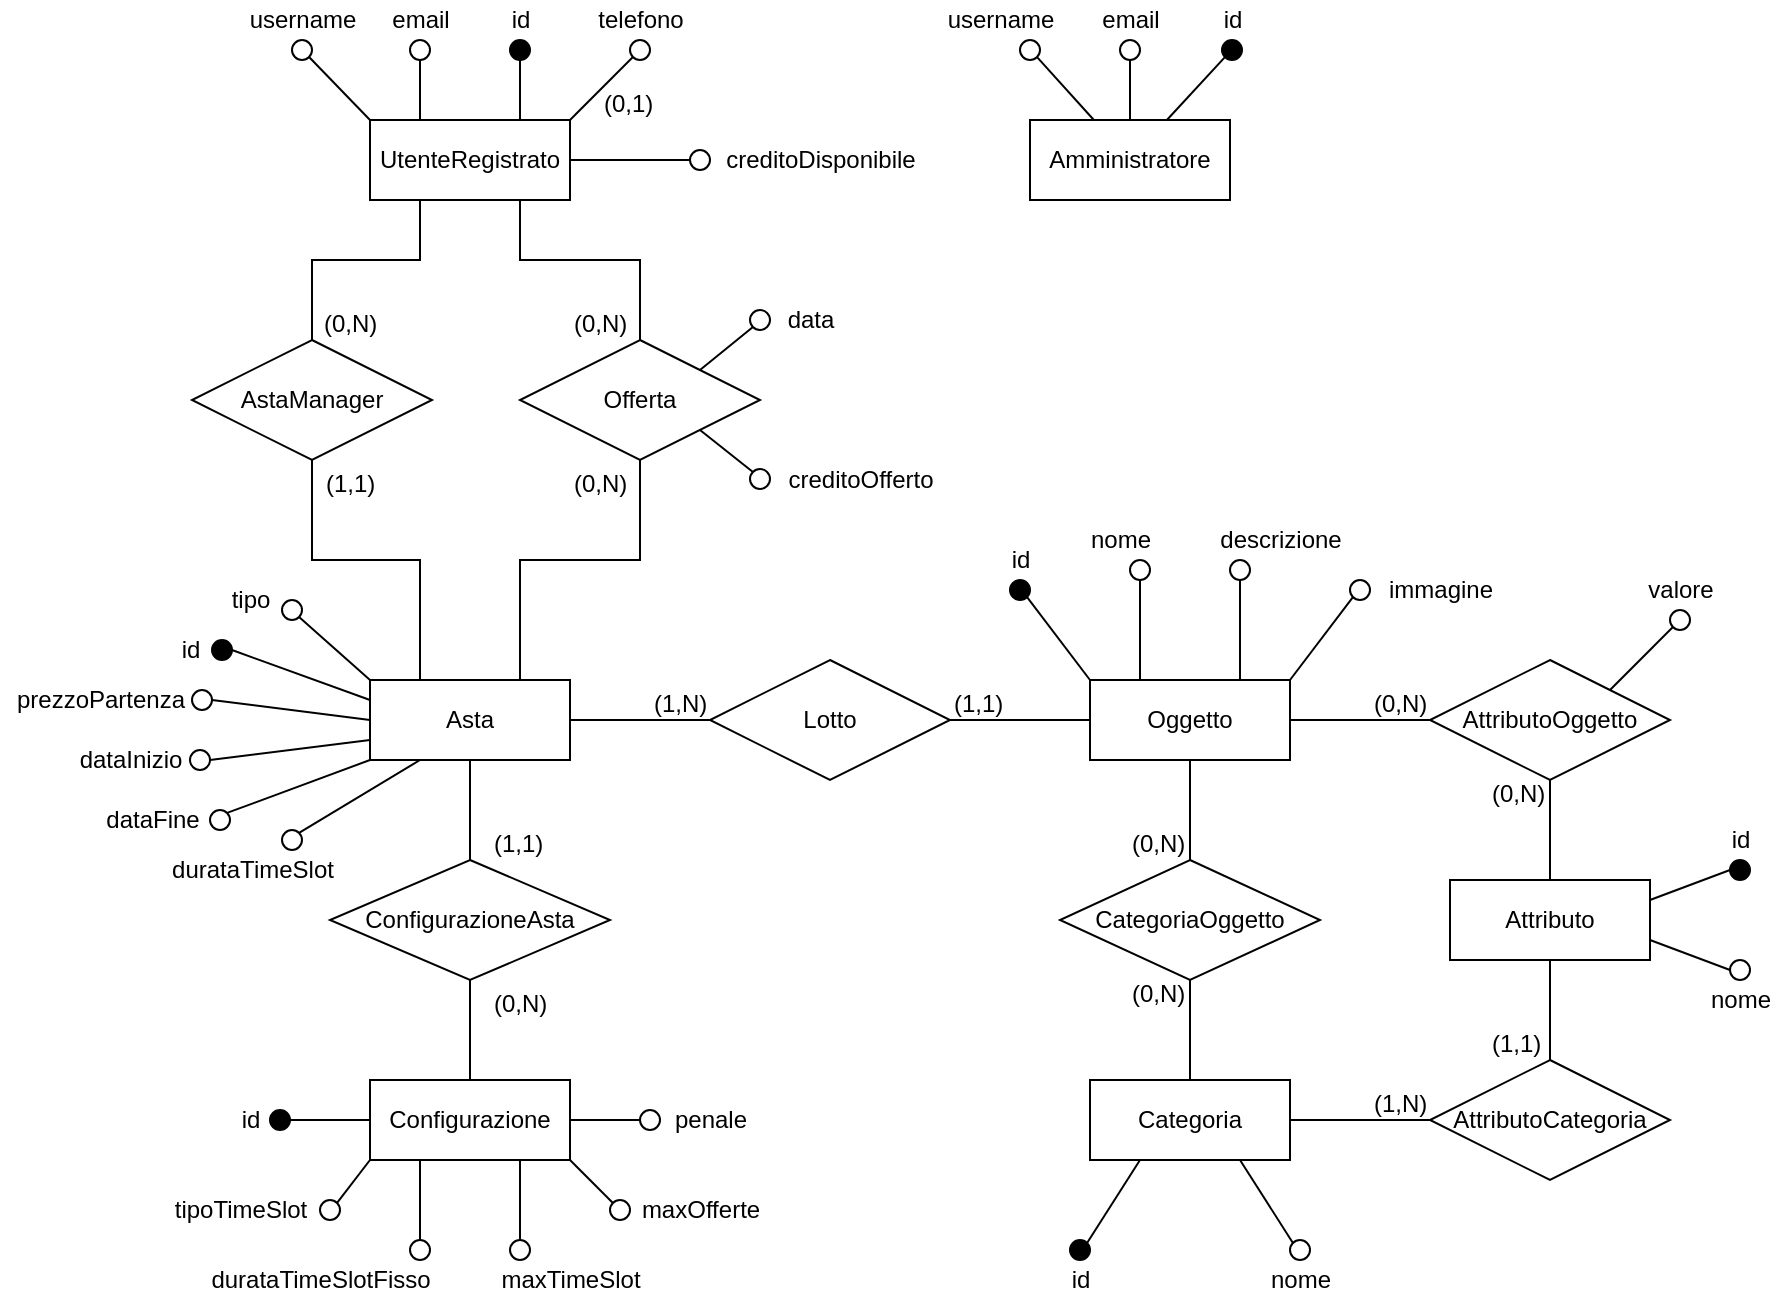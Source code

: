 <mxfile version="12.7.2" type="device"><diagram id="C5RBs43oDa-KdzZeNtuy" name="Page-1"><mxGraphModel dx="868" dy="457" grid="1" gridSize="10" guides="1" tooltips="1" connect="1" arrows="1" fold="1" page="1" pageScale="1" pageWidth="827" pageHeight="1169" math="0" shadow="0"><root><mxCell id="WIyWlLk6GJQsqaUBKTNV-0"/><mxCell id="WIyWlLk6GJQsqaUBKTNV-1" parent="WIyWlLk6GJQsqaUBKTNV-0"/><mxCell id="B5QC1HTYTgnhZ62TJwQQ-0" value="UtenteRegistrato" style="whiteSpace=wrap;html=1;align=center;" parent="WIyWlLk6GJQsqaUBKTNV-1" vertex="1"><mxGeometry x="189" y="100" width="100" height="40" as="geometry"/></mxCell><mxCell id="B5QC1HTYTgnhZ62TJwQQ-2" value="Asta" style="whiteSpace=wrap;html=1;align=center;" parent="WIyWlLk6GJQsqaUBKTNV-1" vertex="1"><mxGeometry x="189" y="380" width="100" height="40" as="geometry"/></mxCell><mxCell id="B5QC1HTYTgnhZ62TJwQQ-5" value="Configurazione" style="whiteSpace=wrap;html=1;align=center;" parent="WIyWlLk6GJQsqaUBKTNV-1" vertex="1"><mxGeometry x="189" y="580" width="100" height="40" as="geometry"/></mxCell><mxCell id="B5QC1HTYTgnhZ62TJwQQ-6" value="AstaManager" style="shape=rhombus;perimeter=rhombusPerimeter;whiteSpace=wrap;html=1;align=center;" parent="WIyWlLk6GJQsqaUBKTNV-1" vertex="1"><mxGeometry x="100" y="210" width="120" height="60" as="geometry"/></mxCell><mxCell id="B5QC1HTYTgnhZ62TJwQQ-9" value="ConfigurazioneAsta" style="shape=rhombus;perimeter=rhombusPerimeter;whiteSpace=wrap;html=1;align=center;" parent="WIyWlLk6GJQsqaUBKTNV-1" vertex="1"><mxGeometry x="169" y="470" width="140" height="60" as="geometry"/></mxCell><mxCell id="B5QC1HTYTgnhZ62TJwQQ-10" value="Lotto" style="shape=rhombus;perimeter=rhombusPerimeter;whiteSpace=wrap;html=1;align=center;" parent="WIyWlLk6GJQsqaUBKTNV-1" vertex="1"><mxGeometry x="359" y="370" width="120" height="60" as="geometry"/></mxCell><mxCell id="B5QC1HTYTgnhZ62TJwQQ-12" value="username" style="text;html=1;align=center;verticalAlign=middle;resizable=0;points=[];autosize=1;" parent="WIyWlLk6GJQsqaUBKTNV-1" vertex="1"><mxGeometry x="469" y="40" width="70" height="20" as="geometry"/></mxCell><mxCell id="B5QC1HTYTgnhZ62TJwQQ-14" value="Amministratore" style="whiteSpace=wrap;html=1;align=center;" parent="WIyWlLk6GJQsqaUBKTNV-1" vertex="1"><mxGeometry x="519" y="100" width="100" height="40" as="geometry"/></mxCell><mxCell id="B5QC1HTYTgnhZ62TJwQQ-17" value="" style="endArrow=none;html=1;labelBackgroundColor=#000000;fillColor=#000000;entryX=1;entryY=1;entryDx=0;entryDy=0;" parent="WIyWlLk6GJQsqaUBKTNV-1" source="B5QC1HTYTgnhZ62TJwQQ-14" target="B5QC1HTYTgnhZ62TJwQQ-18" edge="1"><mxGeometry width="50" height="50" relative="1" as="geometry"><mxPoint x="545" y="100" as="sourcePoint"/><mxPoint x="515" y="65" as="targetPoint"/></mxGeometry></mxCell><mxCell id="B5QC1HTYTgnhZ62TJwQQ-18" value="" style="ellipse;whiteSpace=wrap;html=1;align=center;" parent="WIyWlLk6GJQsqaUBKTNV-1" vertex="1"><mxGeometry x="514" y="60" width="10" height="10" as="geometry"/></mxCell><mxCell id="B5QC1HTYTgnhZ62TJwQQ-19" value="email" style="text;html=1;align=center;verticalAlign=middle;resizable=0;points=[];autosize=1;" parent="WIyWlLk6GJQsqaUBKTNV-1" vertex="1"><mxGeometry x="549" y="40" width="40" height="20" as="geometry"/></mxCell><mxCell id="B5QC1HTYTgnhZ62TJwQQ-20" value="" style="ellipse;whiteSpace=wrap;html=1;align=center;" parent="WIyWlLk6GJQsqaUBKTNV-1" vertex="1"><mxGeometry x="564" y="60" width="10" height="10" as="geometry"/></mxCell><mxCell id="B5QC1HTYTgnhZ62TJwQQ-21" value="id" style="text;html=1;align=center;verticalAlign=middle;resizable=0;points=[];autosize=1;" parent="WIyWlLk6GJQsqaUBKTNV-1" vertex="1"><mxGeometry x="610" y="40" width="20" height="20" as="geometry"/></mxCell><mxCell id="B5QC1HTYTgnhZ62TJwQQ-22" value="" style="ellipse;whiteSpace=wrap;html=1;align=center;fillColor=#000000;" parent="WIyWlLk6GJQsqaUBKTNV-1" vertex="1"><mxGeometry x="615" y="60" width="10" height="10" as="geometry"/></mxCell><mxCell id="B5QC1HTYTgnhZ62TJwQQ-23" value="" style="endArrow=none;html=1;labelBackgroundColor=#000000;fillColor=#000000;entryX=0.5;entryY=1;entryDx=0;entryDy=0;" parent="WIyWlLk6GJQsqaUBKTNV-1" source="B5QC1HTYTgnhZ62TJwQQ-14" target="B5QC1HTYTgnhZ62TJwQQ-20" edge="1"><mxGeometry width="50" height="50" relative="1" as="geometry"><mxPoint x="570" y="100" as="sourcePoint"/><mxPoint x="840" y="240" as="targetPoint"/></mxGeometry></mxCell><mxCell id="B5QC1HTYTgnhZ62TJwQQ-24" value="" style="endArrow=none;html=1;labelBackgroundColor=#000000;fillColor=#000000;entryX=0;entryY=1;entryDx=0;entryDy=0;" parent="WIyWlLk6GJQsqaUBKTNV-1" source="B5QC1HTYTgnhZ62TJwQQ-14" target="B5QC1HTYTgnhZ62TJwQQ-22" edge="1"><mxGeometry width="50" height="50" relative="1" as="geometry"><mxPoint x="595" y="100" as="sourcePoint"/><mxPoint x="650" y="100" as="targetPoint"/></mxGeometry></mxCell><mxCell id="B5QC1HTYTgnhZ62TJwQQ-25" value="telefono" style="text;html=1;align=center;verticalAlign=middle;resizable=0;points=[];autosize=1;" parent="WIyWlLk6GJQsqaUBKTNV-1" vertex="1"><mxGeometry x="294" y="40" width="60" height="20" as="geometry"/></mxCell><mxCell id="B5QC1HTYTgnhZ62TJwQQ-26" value="" style="ellipse;whiteSpace=wrap;html=1;align=center;" parent="WIyWlLk6GJQsqaUBKTNV-1" vertex="1"><mxGeometry x="319" y="60" width="10" height="10" as="geometry"/></mxCell><mxCell id="B5QC1HTYTgnhZ62TJwQQ-27" value="" style="endArrow=none;html=1;labelBackgroundColor=#000000;fillColor=#000000;exitX=0.75;exitY=0;exitDx=0;exitDy=0;entryX=0;entryY=1;entryDx=0;entryDy=0;" parent="WIyWlLk6GJQsqaUBKTNV-1" target="B5QC1HTYTgnhZ62TJwQQ-26" edge="1"><mxGeometry width="50" height="50" relative="1" as="geometry"><mxPoint x="289" y="100" as="sourcePoint"/><mxPoint x="364" as="targetPoint"/></mxGeometry></mxCell><mxCell id="B5QC1HTYTgnhZ62TJwQQ-28" value="creditoDisponibile" style="text;html=1;align=center;verticalAlign=middle;resizable=0;points=[];autosize=1;" parent="WIyWlLk6GJQsqaUBKTNV-1" vertex="1"><mxGeometry x="359" y="110" width="110" height="20" as="geometry"/></mxCell><mxCell id="B5QC1HTYTgnhZ62TJwQQ-29" value="" style="ellipse;whiteSpace=wrap;html=1;align=center;" parent="WIyWlLk6GJQsqaUBKTNV-1" vertex="1"><mxGeometry x="349" y="115" width="10" height="10" as="geometry"/></mxCell><mxCell id="B5QC1HTYTgnhZ62TJwQQ-30" value="" style="endArrow=none;html=1;labelBackgroundColor=#000000;fillColor=#000000;exitX=1;exitY=0.5;exitDx=0;exitDy=0;entryX=0;entryY=0.5;entryDx=0;entryDy=0;" parent="WIyWlLk6GJQsqaUBKTNV-1" source="B5QC1HTYTgnhZ62TJwQQ-0" target="B5QC1HTYTgnhZ62TJwQQ-29" edge="1"><mxGeometry width="50" height="50" relative="1" as="geometry"><mxPoint x="379" y="150" as="sourcePoint"/><mxPoint x="319" y="50" as="targetPoint"/></mxGeometry></mxCell><mxCell id="B5QC1HTYTgnhZ62TJwQQ-35" value="" style="endArrow=none;html=1;rounded=0;labelBackgroundColor=#000000;fillColor=#000000;entryX=0;entryY=0.5;entryDx=0;entryDy=0;exitX=1;exitY=0.5;exitDx=0;exitDy=0;" parent="WIyWlLk6GJQsqaUBKTNV-1" source="B5QC1HTYTgnhZ62TJwQQ-2" target="B5QC1HTYTgnhZ62TJwQQ-10" edge="1"><mxGeometry relative="1" as="geometry"><mxPoint x="289" y="399.5" as="sourcePoint"/><mxPoint x="359" y="399.5" as="targetPoint"/></mxGeometry></mxCell><mxCell id="B5QC1HTYTgnhZ62TJwQQ-36" value="(1,N)" style="resizable=0;html=1;align=left;verticalAlign=bottom;" parent="B5QC1HTYTgnhZ62TJwQQ-35" connectable="0" vertex="1"><mxGeometry x="-1" relative="1" as="geometry"><mxPoint x="40" as="offset"/></mxGeometry></mxCell><mxCell id="B5QC1HTYTgnhZ62TJwQQ-37" value="" style="endArrow=none;html=1;rounded=0;labelBackgroundColor=#000000;fillColor=#000000;exitX=1;exitY=0.5;exitDx=0;exitDy=0;" parent="WIyWlLk6GJQsqaUBKTNV-1" source="B5QC1HTYTgnhZ62TJwQQ-10" target="mEuUZHEDWoG4GzLqdu4T-0" edge="1"><mxGeometry relative="1" as="geometry"><mxPoint x="479" y="399.5" as="sourcePoint"/><mxPoint x="549" y="400" as="targetPoint"/></mxGeometry></mxCell><mxCell id="B5QC1HTYTgnhZ62TJwQQ-38" value="(1,1)" style="resizable=0;html=1;align=left;verticalAlign=bottom;" parent="B5QC1HTYTgnhZ62TJwQQ-37" connectable="0" vertex="1"><mxGeometry x="-1" relative="1" as="geometry"><mxPoint as="offset"/></mxGeometry></mxCell><mxCell id="B5QC1HTYTgnhZ62TJwQQ-39" value="" style="endArrow=none;html=1;rounded=0;labelBackgroundColor=#000000;fillColor=#000000;exitX=0.75;exitY=1;exitDx=0;exitDy=0;" parent="WIyWlLk6GJQsqaUBKTNV-1" source="B5QC1HTYTgnhZ62TJwQQ-0" target="B5QC1HTYTgnhZ62TJwQQ-143" edge="1"><mxGeometry relative="1" as="geometry"><mxPoint x="224" y="180" as="sourcePoint"/><mxPoint x="239" y="215" as="targetPoint"/><Array as="points"><mxPoint x="264" y="170"/><mxPoint x="324" y="170"/></Array></mxGeometry></mxCell><mxCell id="B5QC1HTYTgnhZ62TJwQQ-40" value="(0,N)" style="resizable=0;html=1;align=left;verticalAlign=bottom;" parent="B5QC1HTYTgnhZ62TJwQQ-39" connectable="0" vertex="1"><mxGeometry x="-1" relative="1" as="geometry"><mxPoint x="25" y="70" as="offset"/></mxGeometry></mxCell><mxCell id="B5QC1HTYTgnhZ62TJwQQ-41" value="" style="endArrow=none;html=1;rounded=0;labelBackgroundColor=#000000;fillColor=#000000;exitX=0.25;exitY=1;exitDx=0;exitDy=0;entryX=0.5;entryY=0;entryDx=0;entryDy=0;entryPerimeter=0;" parent="WIyWlLk6GJQsqaUBKTNV-1" source="B5QC1HTYTgnhZ62TJwQQ-0" target="B5QC1HTYTgnhZ62TJwQQ-6" edge="1"><mxGeometry relative="1" as="geometry"><mxPoint x="89" y="140" as="sourcePoint"/><mxPoint x="154" y="190" as="targetPoint"/><Array as="points"><mxPoint x="214" y="170"/><mxPoint x="160" y="170"/></Array></mxGeometry></mxCell><mxCell id="B5QC1HTYTgnhZ62TJwQQ-42" value="(0,N)" style="resizable=0;html=1;align=left;verticalAlign=bottom;" parent="B5QC1HTYTgnhZ62TJwQQ-41" connectable="0" vertex="1"><mxGeometry x="-1" relative="1" as="geometry"><mxPoint x="-50" y="70" as="offset"/></mxGeometry></mxCell><mxCell id="B5QC1HTYTgnhZ62TJwQQ-43" value="" style="endArrow=none;html=1;rounded=0;labelBackgroundColor=#000000;fillColor=#000000;exitX=0.5;exitY=1;exitDx=0;exitDy=0;entryX=0.75;entryY=0;entryDx=0;entryDy=0;" parent="WIyWlLk6GJQsqaUBKTNV-1" source="B5QC1HTYTgnhZ62TJwQQ-143" target="B5QC1HTYTgnhZ62TJwQQ-2" edge="1"><mxGeometry relative="1" as="geometry"><mxPoint x="239" y="275" as="sourcePoint"/><mxPoint x="239" y="340" as="targetPoint"/><Array as="points"><mxPoint x="324" y="320"/><mxPoint x="264" y="320"/></Array></mxGeometry></mxCell><mxCell id="B5QC1HTYTgnhZ62TJwQQ-44" value="(0,N)" style="resizable=0;html=1;align=left;verticalAlign=bottom;" parent="B5QC1HTYTgnhZ62TJwQQ-43" connectable="0" vertex="1"><mxGeometry x="-1" relative="1" as="geometry"><mxPoint x="-35" y="20" as="offset"/></mxGeometry></mxCell><mxCell id="B5QC1HTYTgnhZ62TJwQQ-45" value="" style="endArrow=none;html=1;rounded=0;labelBackgroundColor=#000000;fillColor=#000000;exitX=0.5;exitY=1;exitDx=0;exitDy=0;entryX=0.25;entryY=0;entryDx=0;entryDy=0;" parent="WIyWlLk6GJQsqaUBKTNV-1" source="B5QC1HTYTgnhZ62TJwQQ-6" target="B5QC1HTYTgnhZ62TJwQQ-2" edge="1"><mxGeometry relative="1" as="geometry"><mxPoint x="159" y="250" as="sourcePoint"/><mxPoint x="224" y="300" as="targetPoint"/><Array as="points"><mxPoint x="160" y="320"/><mxPoint x="214" y="320"/></Array></mxGeometry></mxCell><mxCell id="B5QC1HTYTgnhZ62TJwQQ-46" value="(1,1)" style="resizable=0;html=1;align=left;verticalAlign=bottom;" parent="B5QC1HTYTgnhZ62TJwQQ-45" connectable="0" vertex="1"><mxGeometry x="-1" relative="1" as="geometry"><mxPoint x="5" y="20" as="offset"/></mxGeometry></mxCell><mxCell id="B5QC1HTYTgnhZ62TJwQQ-47" value="" style="endArrow=none;html=1;rounded=0;labelBackgroundColor=#000000;fillColor=#000000;entryX=0.5;entryY=0;entryDx=0;entryDy=0;exitX=0.5;exitY=1;exitDx=0;exitDy=0;" parent="WIyWlLk6GJQsqaUBKTNV-1" source="B5QC1HTYTgnhZ62TJwQQ-2" target="B5QC1HTYTgnhZ62TJwQQ-9" edge="1"><mxGeometry relative="1" as="geometry"><mxPoint x="299" y="460" as="sourcePoint"/><mxPoint x="369" y="460" as="targetPoint"/></mxGeometry></mxCell><mxCell id="B5QC1HTYTgnhZ62TJwQQ-48" value="(1,1)" style="resizable=0;html=1;align=left;verticalAlign=bottom;" parent="B5QC1HTYTgnhZ62TJwQQ-47" connectable="0" vertex="1"><mxGeometry x="-1" relative="1" as="geometry"><mxPoint x="10" y="50" as="offset"/></mxGeometry></mxCell><mxCell id="B5QC1HTYTgnhZ62TJwQQ-49" value="" style="endArrow=none;html=1;rounded=0;labelBackgroundColor=#000000;fillColor=#000000;" parent="WIyWlLk6GJQsqaUBKTNV-1" source="B5QC1HTYTgnhZ62TJwQQ-9" target="B5QC1HTYTgnhZ62TJwQQ-5" edge="1"><mxGeometry relative="1" as="geometry"><mxPoint x="238.5" y="530" as="sourcePoint"/><mxPoint x="238.5" y="580" as="targetPoint"/></mxGeometry></mxCell><mxCell id="B5QC1HTYTgnhZ62TJwQQ-50" value="(0,N)" style="resizable=0;html=1;align=left;verticalAlign=bottom;" parent="B5QC1HTYTgnhZ62TJwQQ-49" connectable="0" vertex="1"><mxGeometry x="-1" relative="1" as="geometry"><mxPoint x="10" y="20" as="offset"/></mxGeometry></mxCell><mxCell id="B5QC1HTYTgnhZ62TJwQQ-55" value="creditoOfferto" style="text;html=1;align=center;verticalAlign=middle;resizable=0;points=[];autosize=1;" parent="WIyWlLk6GJQsqaUBKTNV-1" vertex="1"><mxGeometry x="389" y="269.5" width="90" height="20" as="geometry"/></mxCell><mxCell id="B5QC1HTYTgnhZ62TJwQQ-56" value="" style="ellipse;whiteSpace=wrap;html=1;align=center;" parent="WIyWlLk6GJQsqaUBKTNV-1" vertex="1"><mxGeometry x="379" y="274.5" width="10" height="10" as="geometry"/></mxCell><mxCell id="B5QC1HTYTgnhZ62TJwQQ-57" value="" style="endArrow=none;html=1;labelBackgroundColor=#000000;fillColor=#000000;entryX=1;entryY=1;entryDx=0;entryDy=0;exitX=0;exitY=0;exitDx=0;exitDy=0;" parent="WIyWlLk6GJQsqaUBKTNV-1" source="B5QC1HTYTgnhZ62TJwQQ-56" target="B5QC1HTYTgnhZ62TJwQQ-143" edge="1"><mxGeometry width="50" height="50" relative="1" as="geometry"><mxPoint x="294" y="280" as="sourcePoint"/><mxPoint x="274" y="260" as="targetPoint"/></mxGeometry></mxCell><mxCell id="B5QC1HTYTgnhZ62TJwQQ-58" value="id" style="text;html=1;align=center;verticalAlign=middle;resizable=0;points=[];autosize=1;" parent="WIyWlLk6GJQsqaUBKTNV-1" vertex="1"><mxGeometry x="89" y="355" width="20" height="20" as="geometry"/></mxCell><mxCell id="B5QC1HTYTgnhZ62TJwQQ-59" value="" style="ellipse;whiteSpace=wrap;html=1;align=center;fillColor=#000000;" parent="WIyWlLk6GJQsqaUBKTNV-1" vertex="1"><mxGeometry x="110" y="360" width="10" height="10" as="geometry"/></mxCell><mxCell id="B5QC1HTYTgnhZ62TJwQQ-60" value="prezzoPartenza" style="text;html=1;align=center;verticalAlign=middle;resizable=0;points=[];autosize=1;" parent="WIyWlLk6GJQsqaUBKTNV-1" vertex="1"><mxGeometry x="4" y="380" width="100" height="20" as="geometry"/></mxCell><mxCell id="B5QC1HTYTgnhZ62TJwQQ-61" value="" style="ellipse;whiteSpace=wrap;html=1;align=center;" parent="WIyWlLk6GJQsqaUBKTNV-1" vertex="1"><mxGeometry x="100" y="385" width="10" height="10" as="geometry"/></mxCell><mxCell id="B5QC1HTYTgnhZ62TJwQQ-62" value="dataFine" style="text;html=1;align=center;verticalAlign=middle;resizable=0;points=[];autosize=1;" parent="WIyWlLk6GJQsqaUBKTNV-1" vertex="1"><mxGeometry x="50" y="440" width="60" height="20" as="geometry"/></mxCell><mxCell id="B5QC1HTYTgnhZ62TJwQQ-63" value="" style="ellipse;whiteSpace=wrap;html=1;align=center;" parent="WIyWlLk6GJQsqaUBKTNV-1" vertex="1"><mxGeometry x="109" y="445" width="10" height="10" as="geometry"/></mxCell><mxCell id="B5QC1HTYTgnhZ62TJwQQ-64" value="durataTimeSlot" style="text;html=1;align=center;verticalAlign=middle;resizable=0;points=[];autosize=1;" parent="WIyWlLk6GJQsqaUBKTNV-1" vertex="1"><mxGeometry x="80" y="465" width="100" height="20" as="geometry"/></mxCell><mxCell id="B5QC1HTYTgnhZ62TJwQQ-65" value="" style="ellipse;whiteSpace=wrap;html=1;align=center;" parent="WIyWlLk6GJQsqaUBKTNV-1" vertex="1"><mxGeometry x="145" y="455" width="10" height="10" as="geometry"/></mxCell><mxCell id="B5QC1HTYTgnhZ62TJwQQ-66" value="dataInizio" style="text;html=1;align=center;verticalAlign=middle;resizable=0;points=[];autosize=1;" parent="WIyWlLk6GJQsqaUBKTNV-1" vertex="1"><mxGeometry x="34" y="410" width="70" height="20" as="geometry"/></mxCell><mxCell id="B5QC1HTYTgnhZ62TJwQQ-67" value="" style="ellipse;whiteSpace=wrap;html=1;align=center;" parent="WIyWlLk6GJQsqaUBKTNV-1" vertex="1"><mxGeometry x="99" y="415" width="10" height="10" as="geometry"/></mxCell><mxCell id="B5QC1HTYTgnhZ62TJwQQ-68" value="" style="endArrow=none;html=1;rounded=0;labelBackgroundColor=#000000;fillColor=#000000;entryX=0;entryY=0.25;entryDx=0;entryDy=0;exitX=1;exitY=0.5;exitDx=0;exitDy=0;" parent="WIyWlLk6GJQsqaUBKTNV-1" source="B5QC1HTYTgnhZ62TJwQQ-59" target="B5QC1HTYTgnhZ62TJwQQ-2" edge="1"><mxGeometry relative="1" as="geometry"><mxPoint x="93" y="369" as="sourcePoint"/><mxPoint x="259" y="390" as="targetPoint"/></mxGeometry></mxCell><mxCell id="B5QC1HTYTgnhZ62TJwQQ-69" value="" style="endArrow=none;html=1;rounded=0;labelBackgroundColor=#000000;fillColor=#000000;exitX=1;exitY=0;exitDx=0;exitDy=0;entryX=0.25;entryY=1;entryDx=0;entryDy=0;" parent="WIyWlLk6GJQsqaUBKTNV-1" source="B5QC1HTYTgnhZ62TJwQQ-65" target="B5QC1HTYTgnhZ62TJwQQ-2" edge="1"><mxGeometry relative="1" as="geometry"><mxPoint x="79" y="410" as="sourcePoint"/><mxPoint x="239" y="410" as="targetPoint"/></mxGeometry></mxCell><mxCell id="B5QC1HTYTgnhZ62TJwQQ-70" value="" style="endArrow=none;html=1;rounded=0;labelBackgroundColor=#000000;fillColor=#000000;exitX=1;exitY=0.5;exitDx=0;exitDy=0;entryX=0;entryY=0.5;entryDx=0;entryDy=0;" parent="WIyWlLk6GJQsqaUBKTNV-1" source="B5QC1HTYTgnhZ62TJwQQ-61" target="B5QC1HTYTgnhZ62TJwQQ-2" edge="1"><mxGeometry relative="1" as="geometry"><mxPoint x="89" y="390" as="sourcePoint"/><mxPoint x="249" y="390" as="targetPoint"/></mxGeometry></mxCell><mxCell id="B5QC1HTYTgnhZ62TJwQQ-71" value="" style="endArrow=none;html=1;rounded=0;labelBackgroundColor=#000000;fillColor=#000000;exitX=1;exitY=0.5;exitDx=0;exitDy=0;entryX=0;entryY=0.75;entryDx=0;entryDy=0;" parent="WIyWlLk6GJQsqaUBKTNV-1" source="B5QC1HTYTgnhZ62TJwQQ-67" target="B5QC1HTYTgnhZ62TJwQQ-2" edge="1"><mxGeometry relative="1" as="geometry"><mxPoint x="79" y="400" as="sourcePoint"/><mxPoint x="189" y="400" as="targetPoint"/></mxGeometry></mxCell><mxCell id="B5QC1HTYTgnhZ62TJwQQ-72" value="" style="endArrow=none;html=1;rounded=0;labelBackgroundColor=#000000;fillColor=#000000;exitX=1;exitY=0;exitDx=0;exitDy=0;entryX=0;entryY=1;entryDx=0;entryDy=0;" parent="WIyWlLk6GJQsqaUBKTNV-1" source="B5QC1HTYTgnhZ62TJwQQ-63" target="B5QC1HTYTgnhZ62TJwQQ-2" edge="1"><mxGeometry relative="1" as="geometry"><mxPoint x="109" y="410" as="sourcePoint"/><mxPoint x="269" y="410" as="targetPoint"/></mxGeometry></mxCell><mxCell id="B5QC1HTYTgnhZ62TJwQQ-73" value="id" style="text;html=1;align=center;verticalAlign=middle;resizable=0;points=[];autosize=1;" parent="WIyWlLk6GJQsqaUBKTNV-1" vertex="1"><mxGeometry x="119" y="590" width="20" height="20" as="geometry"/></mxCell><mxCell id="B5QC1HTYTgnhZ62TJwQQ-74" value="" style="ellipse;whiteSpace=wrap;html=1;align=center;fillColor=#000000;" parent="WIyWlLk6GJQsqaUBKTNV-1" vertex="1"><mxGeometry x="139" y="595" width="10" height="10" as="geometry"/></mxCell><mxCell id="B5QC1HTYTgnhZ62TJwQQ-75" value="tipoTimeSlot" style="text;html=1;align=center;verticalAlign=middle;resizable=0;points=[];autosize=1;" parent="WIyWlLk6GJQsqaUBKTNV-1" vertex="1"><mxGeometry x="84" y="635" width="80" height="20" as="geometry"/></mxCell><mxCell id="B5QC1HTYTgnhZ62TJwQQ-76" value="" style="ellipse;whiteSpace=wrap;html=1;align=center;" parent="WIyWlLk6GJQsqaUBKTNV-1" vertex="1"><mxGeometry x="164" y="640" width="10" height="10" as="geometry"/></mxCell><mxCell id="B5QC1HTYTgnhZ62TJwQQ-77" value="maxTimeSlot" style="text;html=1;align=center;verticalAlign=middle;resizable=0;points=[];autosize=1;" parent="WIyWlLk6GJQsqaUBKTNV-1" vertex="1"><mxGeometry x="244" y="670" width="90" height="20" as="geometry"/></mxCell><mxCell id="B5QC1HTYTgnhZ62TJwQQ-78" value="" style="ellipse;whiteSpace=wrap;html=1;align=center;" parent="WIyWlLk6GJQsqaUBKTNV-1" vertex="1"><mxGeometry x="259" y="660" width="10" height="10" as="geometry"/></mxCell><mxCell id="B5QC1HTYTgnhZ62TJwQQ-79" value="maxOfferte" style="text;html=1;align=center;verticalAlign=middle;resizable=0;points=[];autosize=1;" parent="WIyWlLk6GJQsqaUBKTNV-1" vertex="1"><mxGeometry x="319" y="635" width="70" height="20" as="geometry"/></mxCell><mxCell id="B5QC1HTYTgnhZ62TJwQQ-80" value="" style="ellipse;whiteSpace=wrap;html=1;align=center;" parent="WIyWlLk6GJQsqaUBKTNV-1" vertex="1"><mxGeometry x="309" y="640" width="10" height="10" as="geometry"/></mxCell><mxCell id="B5QC1HTYTgnhZ62TJwQQ-81" value="durataTimeSlotFisso" style="text;html=1;align=center;verticalAlign=middle;resizable=0;points=[];autosize=1;" parent="WIyWlLk6GJQsqaUBKTNV-1" vertex="1"><mxGeometry x="99" y="670" width="130" height="20" as="geometry"/></mxCell><mxCell id="B5QC1HTYTgnhZ62TJwQQ-82" value="" style="ellipse;whiteSpace=wrap;html=1;align=center;" parent="WIyWlLk6GJQsqaUBKTNV-1" vertex="1"><mxGeometry x="209" y="660" width="10" height="10" as="geometry"/></mxCell><mxCell id="B5QC1HTYTgnhZ62TJwQQ-83" value="data" style="text;html=1;align=center;verticalAlign=middle;resizable=0;points=[];autosize=1;" parent="WIyWlLk6GJQsqaUBKTNV-1" vertex="1"><mxGeometry x="389" y="190" width="40" height="20" as="geometry"/></mxCell><mxCell id="B5QC1HTYTgnhZ62TJwQQ-84" value="" style="ellipse;whiteSpace=wrap;html=1;align=center;fillColor=#FFFFFF;" parent="WIyWlLk6GJQsqaUBKTNV-1" vertex="1"><mxGeometry x="379" y="195" width="10" height="10" as="geometry"/></mxCell><mxCell id="B5QC1HTYTgnhZ62TJwQQ-85" value="" style="endArrow=none;html=1;rounded=0;labelBackgroundColor=#000000;fillColor=#000000;exitX=1;exitY=0;exitDx=0;exitDy=0;entryX=0;entryY=1;entryDx=0;entryDy=0;" parent="WIyWlLk6GJQsqaUBKTNV-1" source="B5QC1HTYTgnhZ62TJwQQ-143" target="B5QC1HTYTgnhZ62TJwQQ-84" edge="1"><mxGeometry relative="1" as="geometry"><mxPoint x="410" y="222.5" as="sourcePoint"/><mxPoint x="385" y="209" as="targetPoint"/></mxGeometry></mxCell><mxCell id="B5QC1HTYTgnhZ62TJwQQ-86" value="penale" style="text;html=1;align=center;verticalAlign=middle;resizable=0;points=[];autosize=1;" parent="WIyWlLk6GJQsqaUBKTNV-1" vertex="1"><mxGeometry x="334" y="590" width="50" height="20" as="geometry"/></mxCell><mxCell id="B5QC1HTYTgnhZ62TJwQQ-87" value="" style="ellipse;whiteSpace=wrap;html=1;align=center;" parent="WIyWlLk6GJQsqaUBKTNV-1" vertex="1"><mxGeometry x="324" y="595" width="10" height="10" as="geometry"/></mxCell><mxCell id="B5QC1HTYTgnhZ62TJwQQ-88" value="" style="endArrow=none;html=1;rounded=0;labelBackgroundColor=#000000;fillColor=#000000;exitX=1;exitY=0.5;exitDx=0;exitDy=0;entryX=0;entryY=0.5;entryDx=0;entryDy=0;" parent="WIyWlLk6GJQsqaUBKTNV-1" source="B5QC1HTYTgnhZ62TJwQQ-74" target="B5QC1HTYTgnhZ62TJwQQ-5" edge="1"><mxGeometry relative="1" as="geometry"><mxPoint x="139" y="580" as="sourcePoint"/><mxPoint x="299" y="580" as="targetPoint"/></mxGeometry></mxCell><mxCell id="B5QC1HTYTgnhZ62TJwQQ-89" value="" style="endArrow=none;html=1;rounded=0;labelBackgroundColor=#000000;fillColor=#000000;exitX=1;exitY=0.5;exitDx=0;exitDy=0;entryX=0;entryY=0.5;entryDx=0;entryDy=0;" parent="WIyWlLk6GJQsqaUBKTNV-1" source="B5QC1HTYTgnhZ62TJwQQ-5" target="B5QC1HTYTgnhZ62TJwQQ-87" edge="1"><mxGeometry relative="1" as="geometry"><mxPoint x="304" y="610" as="sourcePoint"/><mxPoint x="344" y="610" as="targetPoint"/></mxGeometry></mxCell><mxCell id="B5QC1HTYTgnhZ62TJwQQ-90" value="" style="endArrow=none;html=1;rounded=0;labelBackgroundColor=#000000;fillColor=#000000;exitX=1;exitY=0;exitDx=0;exitDy=0;entryX=0;entryY=1;entryDx=0;entryDy=0;" parent="WIyWlLk6GJQsqaUBKTNV-1" source="B5QC1HTYTgnhZ62TJwQQ-76" target="B5QC1HTYTgnhZ62TJwQQ-5" edge="1"><mxGeometry relative="1" as="geometry"><mxPoint x="189" y="640" as="sourcePoint"/><mxPoint x="349" y="640" as="targetPoint"/></mxGeometry></mxCell><mxCell id="B5QC1HTYTgnhZ62TJwQQ-91" value="" style="endArrow=none;html=1;rounded=0;labelBackgroundColor=#000000;fillColor=#000000;exitX=0;exitY=0;exitDx=0;exitDy=0;entryX=1;entryY=1;entryDx=0;entryDy=0;" parent="WIyWlLk6GJQsqaUBKTNV-1" source="B5QC1HTYTgnhZ62TJwQQ-80" target="B5QC1HTYTgnhZ62TJwQQ-5" edge="1"><mxGeometry relative="1" as="geometry"><mxPoint x="282.536" y="650.004" as="sourcePoint"/><mxPoint x="299" y="628.54" as="targetPoint"/></mxGeometry></mxCell><mxCell id="B5QC1HTYTgnhZ62TJwQQ-92" value="" style="endArrow=none;html=1;rounded=0;labelBackgroundColor=#000000;fillColor=#000000;exitX=0.25;exitY=1;exitDx=0;exitDy=0;entryX=0.5;entryY=0;entryDx=0;entryDy=0;" parent="WIyWlLk6GJQsqaUBKTNV-1" source="B5QC1HTYTgnhZ62TJwQQ-5" target="B5QC1HTYTgnhZ62TJwQQ-82" edge="1"><mxGeometry relative="1" as="geometry"><mxPoint x="199" y="640" as="sourcePoint"/><mxPoint x="359" y="640" as="targetPoint"/></mxGeometry></mxCell><mxCell id="B5QC1HTYTgnhZ62TJwQQ-93" value="" style="endArrow=none;html=1;rounded=0;labelBackgroundColor=#000000;fillColor=#000000;exitX=0.75;exitY=1;exitDx=0;exitDy=0;entryX=0.5;entryY=0;entryDx=0;entryDy=0;" parent="WIyWlLk6GJQsqaUBKTNV-1" source="B5QC1HTYTgnhZ62TJwQQ-5" target="B5QC1HTYTgnhZ62TJwQQ-78" edge="1"><mxGeometry relative="1" as="geometry"><mxPoint x="249" y="640" as="sourcePoint"/><mxPoint x="409" y="640" as="targetPoint"/></mxGeometry></mxCell><mxCell id="B5QC1HTYTgnhZ62TJwQQ-129" value="username" style="text;html=1;align=center;verticalAlign=middle;resizable=0;points=[];autosize=1;" parent="WIyWlLk6GJQsqaUBKTNV-1" vertex="1"><mxGeometry x="120" y="40" width="70" height="20" as="geometry"/></mxCell><mxCell id="B5QC1HTYTgnhZ62TJwQQ-130" value="" style="endArrow=none;html=1;labelBackgroundColor=#000000;fillColor=#000000;exitX=0;exitY=0;exitDx=0;exitDy=0;entryX=1;entryY=1;entryDx=0;entryDy=0;" parent="WIyWlLk6GJQsqaUBKTNV-1" source="B5QC1HTYTgnhZ62TJwQQ-0" target="B5QC1HTYTgnhZ62TJwQQ-131" edge="1"><mxGeometry width="50" height="50" relative="1" as="geometry"><mxPoint x="215" y="100" as="sourcePoint"/><mxPoint x="185" y="65" as="targetPoint"/></mxGeometry></mxCell><mxCell id="B5QC1HTYTgnhZ62TJwQQ-131" value="" style="ellipse;whiteSpace=wrap;html=1;align=center;" parent="WIyWlLk6GJQsqaUBKTNV-1" vertex="1"><mxGeometry x="150" y="60" width="10" height="10" as="geometry"/></mxCell><mxCell id="B5QC1HTYTgnhZ62TJwQQ-132" value="email" style="text;html=1;align=center;verticalAlign=middle;resizable=0;points=[];autosize=1;" parent="WIyWlLk6GJQsqaUBKTNV-1" vertex="1"><mxGeometry x="194" y="40" width="40" height="20" as="geometry"/></mxCell><mxCell id="B5QC1HTYTgnhZ62TJwQQ-133" value="" style="ellipse;whiteSpace=wrap;html=1;align=center;" parent="WIyWlLk6GJQsqaUBKTNV-1" vertex="1"><mxGeometry x="209" y="60" width="10" height="10" as="geometry"/></mxCell><mxCell id="B5QC1HTYTgnhZ62TJwQQ-134" value="id" style="text;html=1;align=center;verticalAlign=middle;resizable=0;points=[];autosize=1;" parent="WIyWlLk6GJQsqaUBKTNV-1" vertex="1"><mxGeometry x="254" y="40" width="20" height="20" as="geometry"/></mxCell><mxCell id="B5QC1HTYTgnhZ62TJwQQ-135" value="" style="ellipse;whiteSpace=wrap;html=1;align=center;fillColor=#000000;" parent="WIyWlLk6GJQsqaUBKTNV-1" vertex="1"><mxGeometry x="259" y="60" width="10" height="10" as="geometry"/></mxCell><mxCell id="B5QC1HTYTgnhZ62TJwQQ-136" value="" style="endArrow=none;html=1;labelBackgroundColor=#000000;fillColor=#000000;exitX=0.25;exitY=0;exitDx=0;exitDy=0;entryX=0.5;entryY=1;entryDx=0;entryDy=0;" parent="WIyWlLk6GJQsqaUBKTNV-1" source="B5QC1HTYTgnhZ62TJwQQ-0" target="B5QC1HTYTgnhZ62TJwQQ-133" edge="1"><mxGeometry width="50" height="50" relative="1" as="geometry"><mxPoint x="240" y="100" as="sourcePoint"/><mxPoint x="510" y="240" as="targetPoint"/></mxGeometry></mxCell><mxCell id="B5QC1HTYTgnhZ62TJwQQ-137" value="" style="endArrow=none;html=1;labelBackgroundColor=#000000;fillColor=#000000;exitX=0.75;exitY=0;exitDx=0;exitDy=0;entryX=0.5;entryY=1;entryDx=0;entryDy=0;" parent="WIyWlLk6GJQsqaUBKTNV-1" source="B5QC1HTYTgnhZ62TJwQQ-0" target="B5QC1HTYTgnhZ62TJwQQ-135" edge="1"><mxGeometry width="50" height="50" relative="1" as="geometry"><mxPoint x="265" y="100" as="sourcePoint"/><mxPoint x="261" y="69" as="targetPoint"/></mxGeometry></mxCell><mxCell id="B5QC1HTYTgnhZ62TJwQQ-138" value="tipo" style="text;html=1;align=center;verticalAlign=middle;resizable=0;points=[];autosize=1;" parent="WIyWlLk6GJQsqaUBKTNV-1" vertex="1"><mxGeometry x="114" y="330" width="30" height="20" as="geometry"/></mxCell><mxCell id="B5QC1HTYTgnhZ62TJwQQ-139" value="" style="ellipse;whiteSpace=wrap;html=1;align=center;" parent="WIyWlLk6GJQsqaUBKTNV-1" vertex="1"><mxGeometry x="145" y="340" width="10" height="10" as="geometry"/></mxCell><mxCell id="B5QC1HTYTgnhZ62TJwQQ-142" value="" style="endArrow=none;html=1;exitX=0;exitY=0;exitDx=0;exitDy=0;entryX=1;entryY=1;entryDx=0;entryDy=0;" parent="WIyWlLk6GJQsqaUBKTNV-1" source="B5QC1HTYTgnhZ62TJwQQ-2" target="B5QC1HTYTgnhZ62TJwQQ-139" edge="1"><mxGeometry width="50" height="50" relative="1" as="geometry"><mxPoint x="319" y="380" as="sourcePoint"/><mxPoint x="369" y="330" as="targetPoint"/></mxGeometry></mxCell><mxCell id="B5QC1HTYTgnhZ62TJwQQ-143" value="Offerta" style="shape=rhombus;perimeter=rhombusPerimeter;whiteSpace=wrap;html=1;align=center;" parent="WIyWlLk6GJQsqaUBKTNV-1" vertex="1"><mxGeometry x="264" y="210" width="120" height="60" as="geometry"/></mxCell><mxCell id="ZuLHJsi_Lw3JEodBIXjf-0" value="(0,1)" style="resizable=0;html=1;align=left;verticalAlign=bottom;" parent="WIyWlLk6GJQsqaUBKTNV-1" connectable="0" vertex="1"><mxGeometry x="264" y="100" as="geometry"><mxPoint x="40" as="offset"/></mxGeometry></mxCell><mxCell id="mEuUZHEDWoG4GzLqdu4T-0" value="Oggetto" style="whiteSpace=wrap;html=1;align=center;" vertex="1" parent="WIyWlLk6GJQsqaUBKTNV-1"><mxGeometry x="549" y="380" width="100" height="40" as="geometry"/></mxCell><mxCell id="mEuUZHEDWoG4GzLqdu4T-1" value="Categoria" style="whiteSpace=wrap;html=1;align=center;" vertex="1" parent="WIyWlLk6GJQsqaUBKTNV-1"><mxGeometry x="549" y="580" width="100" height="40" as="geometry"/></mxCell><mxCell id="mEuUZHEDWoG4GzLqdu4T-2" value="CategoriaOggetto" style="shape=rhombus;perimeter=rhombusPerimeter;whiteSpace=wrap;html=1;align=center;" vertex="1" parent="WIyWlLk6GJQsqaUBKTNV-1"><mxGeometry x="534" y="470" width="130" height="60" as="geometry"/></mxCell><mxCell id="mEuUZHEDWoG4GzLqdu4T-3" value="" style="endArrow=none;html=1;rounded=0;labelBackgroundColor=#000000;fillColor=#000000;exitX=0.5;exitY=1;exitDx=0;exitDy=0;entryX=0.5;entryY=0;entryDx=0;entryDy=0;" edge="1" parent="WIyWlLk6GJQsqaUBKTNV-1" source="mEuUZHEDWoG4GzLqdu4T-0" target="mEuUZHEDWoG4GzLqdu4T-2"><mxGeometry relative="1" as="geometry"><mxPoint x="598.5" y="420" as="sourcePoint"/><mxPoint x="598.5" y="470" as="targetPoint"/></mxGeometry></mxCell><mxCell id="mEuUZHEDWoG4GzLqdu4T-4" value="(0,N)" style="resizable=0;html=1;align=left;verticalAlign=bottom;" connectable="0" vertex="1" parent="mEuUZHEDWoG4GzLqdu4T-3"><mxGeometry x="-1" relative="1" as="geometry"><mxPoint x="-31" y="50" as="offset"/></mxGeometry></mxCell><mxCell id="mEuUZHEDWoG4GzLqdu4T-5" value="" style="endArrow=none;html=1;rounded=0;labelBackgroundColor=#000000;fillColor=#000000;" edge="1" parent="WIyWlLk6GJQsqaUBKTNV-1" source="mEuUZHEDWoG4GzLqdu4T-2" target="mEuUZHEDWoG4GzLqdu4T-1"><mxGeometry relative="1" as="geometry"><mxPoint x="594" y="530" as="sourcePoint"/><mxPoint x="594" y="580" as="targetPoint"/></mxGeometry></mxCell><mxCell id="mEuUZHEDWoG4GzLqdu4T-6" value="(0,N)" style="resizable=0;html=1;align=left;verticalAlign=bottom;" connectable="0" vertex="1" parent="mEuUZHEDWoG4GzLqdu4T-5"><mxGeometry x="-1" relative="1" as="geometry"><mxPoint x="-31" y="15" as="offset"/></mxGeometry></mxCell><mxCell id="mEuUZHEDWoG4GzLqdu4T-7" value="id" style="text;html=1;align=center;verticalAlign=middle;resizable=0;points=[];autosize=1;" vertex="1" parent="WIyWlLk6GJQsqaUBKTNV-1"><mxGeometry x="504" y="310" width="20" height="20" as="geometry"/></mxCell><mxCell id="mEuUZHEDWoG4GzLqdu4T-8" value="" style="ellipse;whiteSpace=wrap;html=1;align=center;fillColor=#000000;" vertex="1" parent="WIyWlLk6GJQsqaUBKTNV-1"><mxGeometry x="509" y="330" width="10" height="10" as="geometry"/></mxCell><mxCell id="mEuUZHEDWoG4GzLqdu4T-9" value="nome" style="text;html=1;align=center;verticalAlign=middle;resizable=0;points=[];autosize=1;" vertex="1" parent="WIyWlLk6GJQsqaUBKTNV-1"><mxGeometry x="539" y="300" width="50" height="20" as="geometry"/></mxCell><mxCell id="mEuUZHEDWoG4GzLqdu4T-10" value="" style="ellipse;whiteSpace=wrap;html=1;align=center;" vertex="1" parent="WIyWlLk6GJQsqaUBKTNV-1"><mxGeometry x="569" y="320" width="10" height="10" as="geometry"/></mxCell><mxCell id="mEuUZHEDWoG4GzLqdu4T-11" value="descrizione" style="text;html=1;align=center;verticalAlign=middle;resizable=0;points=[];autosize=1;" vertex="1" parent="WIyWlLk6GJQsqaUBKTNV-1"><mxGeometry x="604" y="300" width="80" height="20" as="geometry"/></mxCell><mxCell id="mEuUZHEDWoG4GzLqdu4T-12" value="" style="ellipse;whiteSpace=wrap;html=1;align=center;" vertex="1" parent="WIyWlLk6GJQsqaUBKTNV-1"><mxGeometry x="619" y="320" width="10" height="10" as="geometry"/></mxCell><mxCell id="mEuUZHEDWoG4GzLqdu4T-13" value="" style="endArrow=none;html=1;rounded=0;labelBackgroundColor=#000000;fillColor=#000000;exitX=1;exitY=1;exitDx=0;exitDy=0;entryX=0;entryY=0;entryDx=0;entryDy=0;" edge="1" parent="WIyWlLk6GJQsqaUBKTNV-1" source="mEuUZHEDWoG4GzLqdu4T-8" target="mEuUZHEDWoG4GzLqdu4T-0"><mxGeometry relative="1" as="geometry"><mxPoint x="709" y="340" as="sourcePoint"/><mxPoint x="759" y="360" as="targetPoint"/></mxGeometry></mxCell><mxCell id="mEuUZHEDWoG4GzLqdu4T-14" value="" style="endArrow=none;html=1;rounded=0;labelBackgroundColor=#000000;fillColor=#000000;exitX=0.5;exitY=1;exitDx=0;exitDy=0;entryX=0.25;entryY=0;entryDx=0;entryDy=0;" edge="1" parent="WIyWlLk6GJQsqaUBKTNV-1" source="mEuUZHEDWoG4GzLqdu4T-10" target="mEuUZHEDWoG4GzLqdu4T-0"><mxGeometry relative="1" as="geometry"><mxPoint x="759" y="400" as="sourcePoint"/><mxPoint x="759" y="380" as="targetPoint"/></mxGeometry></mxCell><mxCell id="mEuUZHEDWoG4GzLqdu4T-15" value="" style="endArrow=none;html=1;rounded=0;labelBackgroundColor=#000000;fillColor=#000000;exitX=0.75;exitY=0;exitDx=0;exitDy=0;entryX=0.5;entryY=1;entryDx=0;entryDy=0;" edge="1" parent="WIyWlLk6GJQsqaUBKTNV-1" source="mEuUZHEDWoG4GzLqdu4T-0" target="mEuUZHEDWoG4GzLqdu4T-12"><mxGeometry relative="1" as="geometry"><mxPoint x="784" y="380" as="sourcePoint"/><mxPoint x="929" y="400" as="targetPoint"/></mxGeometry></mxCell><mxCell id="mEuUZHEDWoG4GzLqdu4T-16" value="id" style="text;html=1;align=center;verticalAlign=middle;resizable=0;points=[];autosize=1;" vertex="1" parent="WIyWlLk6GJQsqaUBKTNV-1"><mxGeometry x="534" y="670" width="20" height="20" as="geometry"/></mxCell><mxCell id="mEuUZHEDWoG4GzLqdu4T-17" value="" style="ellipse;whiteSpace=wrap;html=1;align=center;fillColor=#000000;" vertex="1" parent="WIyWlLk6GJQsqaUBKTNV-1"><mxGeometry x="539" y="660" width="10" height="10" as="geometry"/></mxCell><mxCell id="mEuUZHEDWoG4GzLqdu4T-18" value="immagine" style="text;html=1;align=center;verticalAlign=middle;resizable=0;points=[];autosize=1;" vertex="1" parent="WIyWlLk6GJQsqaUBKTNV-1"><mxGeometry x="689" y="325" width="70" height="20" as="geometry"/></mxCell><mxCell id="mEuUZHEDWoG4GzLqdu4T-19" value="" style="ellipse;whiteSpace=wrap;html=1;align=center;" vertex="1" parent="WIyWlLk6GJQsqaUBKTNV-1"><mxGeometry x="679" y="330" width="10" height="10" as="geometry"/></mxCell><mxCell id="mEuUZHEDWoG4GzLqdu4T-20" value="" style="endArrow=none;html=1;rounded=0;labelBackgroundColor=#000000;fillColor=#000000;entryX=0.25;entryY=1;entryDx=0;entryDy=0;exitX=1;exitY=0;exitDx=0;exitDy=0;" edge="1" parent="WIyWlLk6GJQsqaUBKTNV-1" source="mEuUZHEDWoG4GzLqdu4T-17" target="mEuUZHEDWoG4GzLqdu4T-1"><mxGeometry relative="1" as="geometry"><mxPoint x="554" y="660" as="sourcePoint"/><mxPoint x="631.5" y="640" as="targetPoint"/></mxGeometry></mxCell><mxCell id="mEuUZHEDWoG4GzLqdu4T-21" value="" style="endArrow=none;html=1;rounded=0;labelBackgroundColor=#000000;fillColor=#000000;exitX=0;exitY=1;exitDx=0;exitDy=0;entryX=1;entryY=0;entryDx=0;entryDy=0;" edge="1" parent="WIyWlLk6GJQsqaUBKTNV-1" source="mEuUZHEDWoG4GzLqdu4T-19" target="mEuUZHEDWoG4GzLqdu4T-0"><mxGeometry relative="1" as="geometry"><mxPoint x="779" y="480" as="sourcePoint"/><mxPoint x="779" y="460" as="targetPoint"/></mxGeometry></mxCell><mxCell id="mEuUZHEDWoG4GzLqdu4T-22" value="AttributoOggetto" style="shape=rhombus;perimeter=rhombusPerimeter;whiteSpace=wrap;html=1;align=center;" vertex="1" parent="WIyWlLk6GJQsqaUBKTNV-1"><mxGeometry x="719" y="370" width="120" height="60" as="geometry"/></mxCell><mxCell id="mEuUZHEDWoG4GzLqdu4T-23" value="Attributo" style="whiteSpace=wrap;html=1;align=center;" vertex="1" parent="WIyWlLk6GJQsqaUBKTNV-1"><mxGeometry x="729" y="480" width="100" height="40" as="geometry"/></mxCell><mxCell id="mEuUZHEDWoG4GzLqdu4T-24" value="AttributoCategoria" style="shape=rhombus;perimeter=rhombusPerimeter;whiteSpace=wrap;html=1;align=center;" vertex="1" parent="WIyWlLk6GJQsqaUBKTNV-1"><mxGeometry x="719" y="570" width="120" height="60" as="geometry"/></mxCell><mxCell id="mEuUZHEDWoG4GzLqdu4T-25" value="" style="endArrow=none;html=1;rounded=0;labelBackgroundColor=#000000;fillColor=#000000;exitX=1;exitY=0.5;exitDx=0;exitDy=0;entryX=0;entryY=0.5;entryDx=0;entryDy=0;" edge="1" parent="WIyWlLk6GJQsqaUBKTNV-1" source="mEuUZHEDWoG4GzLqdu4T-0" target="mEuUZHEDWoG4GzLqdu4T-22"><mxGeometry relative="1" as="geometry"><mxPoint x="679" y="440" as="sourcePoint"/><mxPoint x="749" y="440" as="targetPoint"/></mxGeometry></mxCell><mxCell id="mEuUZHEDWoG4GzLqdu4T-26" value="(0,N)" style="resizable=0;html=1;align=left;verticalAlign=bottom;" connectable="0" vertex="1" parent="mEuUZHEDWoG4GzLqdu4T-25"><mxGeometry x="-1" relative="1" as="geometry"><mxPoint x="40" as="offset"/></mxGeometry></mxCell><mxCell id="mEuUZHEDWoG4GzLqdu4T-27" value="" style="endArrow=none;html=1;rounded=0;labelBackgroundColor=#000000;fillColor=#000000;exitX=1;exitY=0.5;exitDx=0;exitDy=0;entryX=0;entryY=0.5;entryDx=0;entryDy=0;" edge="1" parent="WIyWlLk6GJQsqaUBKTNV-1" source="mEuUZHEDWoG4GzLqdu4T-1" target="mEuUZHEDWoG4GzLqdu4T-24"><mxGeometry relative="1" as="geometry"><mxPoint x="659" y="590" as="sourcePoint"/><mxPoint x="729" y="590" as="targetPoint"/></mxGeometry></mxCell><mxCell id="mEuUZHEDWoG4GzLqdu4T-28" value="(1,N)" style="resizable=0;html=1;align=left;verticalAlign=bottom;" connectable="0" vertex="1" parent="mEuUZHEDWoG4GzLqdu4T-27"><mxGeometry x="-1" relative="1" as="geometry"><mxPoint x="40" as="offset"/></mxGeometry></mxCell><mxCell id="mEuUZHEDWoG4GzLqdu4T-29" value="" style="endArrow=none;html=1;rounded=0;labelBackgroundColor=#000000;fillColor=#000000;exitX=0.5;exitY=1;exitDx=0;exitDy=0;entryX=0.5;entryY=0;entryDx=0;entryDy=0;" edge="1" parent="WIyWlLk6GJQsqaUBKTNV-1" source="mEuUZHEDWoG4GzLqdu4T-22" target="mEuUZHEDWoG4GzLqdu4T-23"><mxGeometry relative="1" as="geometry"><mxPoint x="729" y="420" as="sourcePoint"/><mxPoint x="729" y="470" as="targetPoint"/></mxGeometry></mxCell><mxCell id="mEuUZHEDWoG4GzLqdu4T-30" value="(0,N)" style="resizable=0;html=1;align=left;verticalAlign=bottom;" connectable="0" vertex="1" parent="mEuUZHEDWoG4GzLqdu4T-29"><mxGeometry x="-1" relative="1" as="geometry"><mxPoint x="-31" y="15" as="offset"/></mxGeometry></mxCell><mxCell id="mEuUZHEDWoG4GzLqdu4T-31" value="" style="endArrow=none;html=1;rounded=0;labelBackgroundColor=#000000;fillColor=#000000;exitX=0.5;exitY=1;exitDx=0;exitDy=0;entryX=0.5;entryY=0;entryDx=0;entryDy=0;" edge="1" parent="WIyWlLk6GJQsqaUBKTNV-1" source="mEuUZHEDWoG4GzLqdu4T-23" target="mEuUZHEDWoG4GzLqdu4T-24"><mxGeometry relative="1" as="geometry"><mxPoint x="749" y="530" as="sourcePoint"/><mxPoint x="749" y="580" as="targetPoint"/></mxGeometry></mxCell><mxCell id="mEuUZHEDWoG4GzLqdu4T-32" value="(1,1)" style="resizable=0;html=1;align=left;verticalAlign=bottom;" connectable="0" vertex="1" parent="mEuUZHEDWoG4GzLqdu4T-31"><mxGeometry x="-1" relative="1" as="geometry"><mxPoint x="-31" y="50" as="offset"/></mxGeometry></mxCell><mxCell id="mEuUZHEDWoG4GzLqdu4T-33" value="id" style="text;html=1;align=center;verticalAlign=middle;resizable=0;points=[];autosize=1;" vertex="1" parent="WIyWlLk6GJQsqaUBKTNV-1"><mxGeometry x="864" y="450" width="20" height="20" as="geometry"/></mxCell><mxCell id="mEuUZHEDWoG4GzLqdu4T-34" value="" style="endArrow=none;html=1;rounded=0;labelBackgroundColor=#000000;fillColor=#000000;exitX=0;exitY=0.5;exitDx=0;exitDy=0;entryX=1;entryY=0.25;entryDx=0;entryDy=0;" edge="1" parent="WIyWlLk6GJQsqaUBKTNV-1" source="mEuUZHEDWoG4GzLqdu4T-44" target="mEuUZHEDWoG4GzLqdu4T-23"><mxGeometry relative="1" as="geometry"><mxPoint x="869.0" y="475" as="sourcePoint"/><mxPoint x="847.54" y="461.46" as="targetPoint"/></mxGeometry></mxCell><mxCell id="mEuUZHEDWoG4GzLqdu4T-35" value="valore" style="text;html=1;align=center;verticalAlign=middle;resizable=0;points=[];autosize=1;" vertex="1" parent="WIyWlLk6GJQsqaUBKTNV-1"><mxGeometry x="819" y="325" width="50" height="20" as="geometry"/></mxCell><mxCell id="mEuUZHEDWoG4GzLqdu4T-36" value="" style="ellipse;whiteSpace=wrap;html=1;align=center;" vertex="1" parent="WIyWlLk6GJQsqaUBKTNV-1"><mxGeometry x="839" y="345" width="10" height="10" as="geometry"/></mxCell><mxCell id="mEuUZHEDWoG4GzLqdu4T-37" value="" style="endArrow=none;html=1;rounded=0;labelBackgroundColor=#000000;fillColor=#000000;exitX=0;exitY=1;exitDx=0;exitDy=0;entryX=1;entryY=0;entryDx=0;entryDy=0;" edge="1" parent="WIyWlLk6GJQsqaUBKTNV-1" source="mEuUZHEDWoG4GzLqdu4T-36" target="mEuUZHEDWoG4GzLqdu4T-22"><mxGeometry relative="1" as="geometry"><mxPoint x="879.0" y="425" as="sourcePoint"/><mxPoint x="839.0" y="425" as="targetPoint"/></mxGeometry></mxCell><mxCell id="mEuUZHEDWoG4GzLqdu4T-38" value="nome" style="text;html=1;align=center;verticalAlign=middle;resizable=0;points=[];autosize=1;" vertex="1" parent="WIyWlLk6GJQsqaUBKTNV-1"><mxGeometry x="629" y="670" width="50" height="20" as="geometry"/></mxCell><mxCell id="mEuUZHEDWoG4GzLqdu4T-39" value="" style="ellipse;whiteSpace=wrap;html=1;align=center;" vertex="1" parent="WIyWlLk6GJQsqaUBKTNV-1"><mxGeometry x="649" y="660" width="10" height="10" as="geometry"/></mxCell><mxCell id="mEuUZHEDWoG4GzLqdu4T-40" value="" style="endArrow=none;html=1;rounded=0;labelBackgroundColor=#000000;fillColor=#000000;entryX=0.75;entryY=1;entryDx=0;entryDy=0;exitX=0;exitY=0;exitDx=0;exitDy=0;" edge="1" parent="WIyWlLk6GJQsqaUBKTNV-1" source="mEuUZHEDWoG4GzLqdu4T-39" target="mEuUZHEDWoG4GzLqdu4T-1"><mxGeometry relative="1" as="geometry"><mxPoint x="557.536" y="671.464" as="sourcePoint"/><mxPoint x="584" y="630" as="targetPoint"/></mxGeometry></mxCell><mxCell id="mEuUZHEDWoG4GzLqdu4T-41" value="nome" style="text;html=1;align=center;verticalAlign=middle;resizable=0;points=[];autosize=1;" vertex="1" parent="WIyWlLk6GJQsqaUBKTNV-1"><mxGeometry x="849" y="530" width="50" height="20" as="geometry"/></mxCell><mxCell id="mEuUZHEDWoG4GzLqdu4T-42" value="" style="ellipse;whiteSpace=wrap;html=1;align=center;" vertex="1" parent="WIyWlLk6GJQsqaUBKTNV-1"><mxGeometry x="869" y="520" width="10" height="10" as="geometry"/></mxCell><mxCell id="mEuUZHEDWoG4GzLqdu4T-43" value="" style="endArrow=none;html=1;rounded=0;labelBackgroundColor=#000000;fillColor=#000000;entryX=1;entryY=0.75;entryDx=0;entryDy=0;exitX=0;exitY=0.5;exitDx=0;exitDy=0;" edge="1" parent="WIyWlLk6GJQsqaUBKTNV-1" source="mEuUZHEDWoG4GzLqdu4T-42" target="mEuUZHEDWoG4GzLqdu4T-23"><mxGeometry relative="1" as="geometry"><mxPoint x="870" y="521" as="sourcePoint"/><mxPoint x="839.0" y="500" as="targetPoint"/></mxGeometry></mxCell><mxCell id="mEuUZHEDWoG4GzLqdu4T-44" value="" style="ellipse;whiteSpace=wrap;html=1;align=center;fillColor=#000000;" vertex="1" parent="WIyWlLk6GJQsqaUBKTNV-1"><mxGeometry x="869" y="470" width="10" height="10" as="geometry"/></mxCell></root></mxGraphModel></diagram></mxfile>
